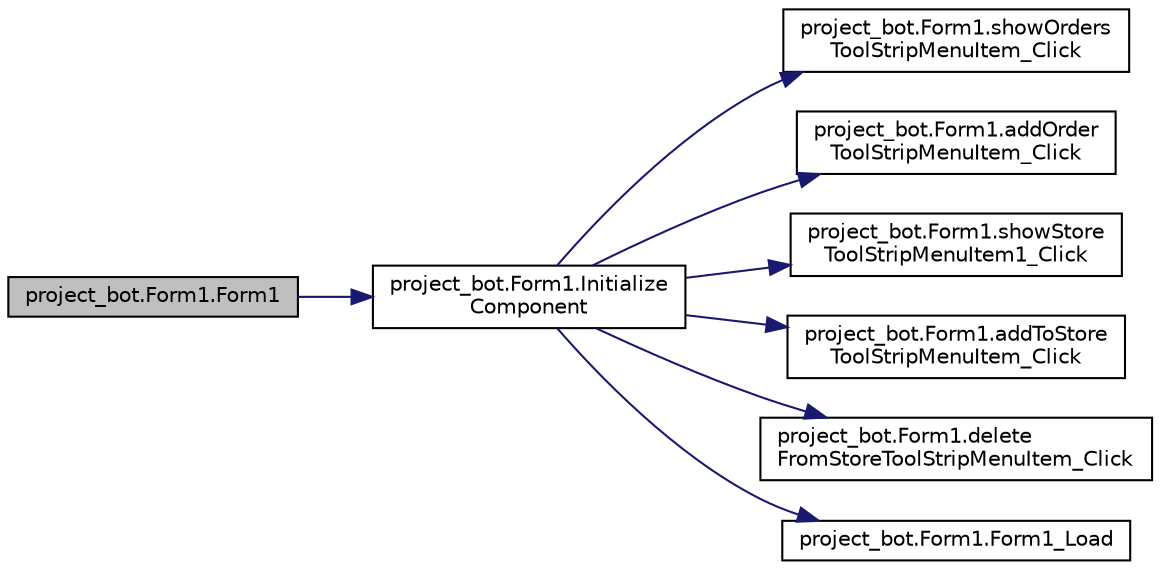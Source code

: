 digraph "project_bot.Form1.Form1"
{
  edge [fontname="Helvetica",fontsize="10",labelfontname="Helvetica",labelfontsize="10"];
  node [fontname="Helvetica",fontsize="10",shape=record];
  rankdir="LR";
  Node0 [label="project_bot.Form1.Form1",height=0.2,width=0.4,color="black", fillcolor="grey75", style="filled", fontcolor="black"];
  Node0 -> Node1 [color="midnightblue",fontsize="10",style="solid",fontname="Helvetica"];
  Node1 [label="project_bot.Form1.Initialize\lComponent",height=0.2,width=0.4,color="black", fillcolor="white", style="filled",URL="$classproject__bot_1_1_form1.html#af9d680db4a881806f9fe79ba1c002df1",tooltip="Required method for Designer support - do not modify the contents of this method with the code editor..."];
  Node1 -> Node2 [color="midnightblue",fontsize="10",style="solid",fontname="Helvetica"];
  Node2 [label="project_bot.Form1.showOrders\lToolStripMenuItem_Click",height=0.2,width=0.4,color="black", fillcolor="white", style="filled",URL="$classproject__bot_1_1_form1.html#a47e7e9a67932bbfafd59a75a6d511238"];
  Node1 -> Node3 [color="midnightblue",fontsize="10",style="solid",fontname="Helvetica"];
  Node3 [label="project_bot.Form1.addOrder\lToolStripMenuItem_Click",height=0.2,width=0.4,color="black", fillcolor="white", style="filled",URL="$classproject__bot_1_1_form1.html#ae483d04b97a51a234a1120672f1655e4"];
  Node1 -> Node4 [color="midnightblue",fontsize="10",style="solid",fontname="Helvetica"];
  Node4 [label="project_bot.Form1.showStore\lToolStripMenuItem1_Click",height=0.2,width=0.4,color="black", fillcolor="white", style="filled",URL="$classproject__bot_1_1_form1.html#a16b4ae77e7e32404669455ab50a7cc4e"];
  Node1 -> Node5 [color="midnightblue",fontsize="10",style="solid",fontname="Helvetica"];
  Node5 [label="project_bot.Form1.addToStore\lToolStripMenuItem_Click",height=0.2,width=0.4,color="black", fillcolor="white", style="filled",URL="$classproject__bot_1_1_form1.html#a1d233cc400be90bb4bf0680a7e55511b"];
  Node1 -> Node6 [color="midnightblue",fontsize="10",style="solid",fontname="Helvetica"];
  Node6 [label="project_bot.Form1.delete\lFromStoreToolStripMenuItem_Click",height=0.2,width=0.4,color="black", fillcolor="white", style="filled",URL="$classproject__bot_1_1_form1.html#a241665dc31d446e1f4a7482abbb8ad44"];
  Node1 -> Node7 [color="midnightblue",fontsize="10",style="solid",fontname="Helvetica"];
  Node7 [label="project_bot.Form1.Form1_Load",height=0.2,width=0.4,color="black", fillcolor="white", style="filled",URL="$classproject__bot_1_1_form1.html#a6d312730b58049c8ee8527ca44bea75e"];
}
